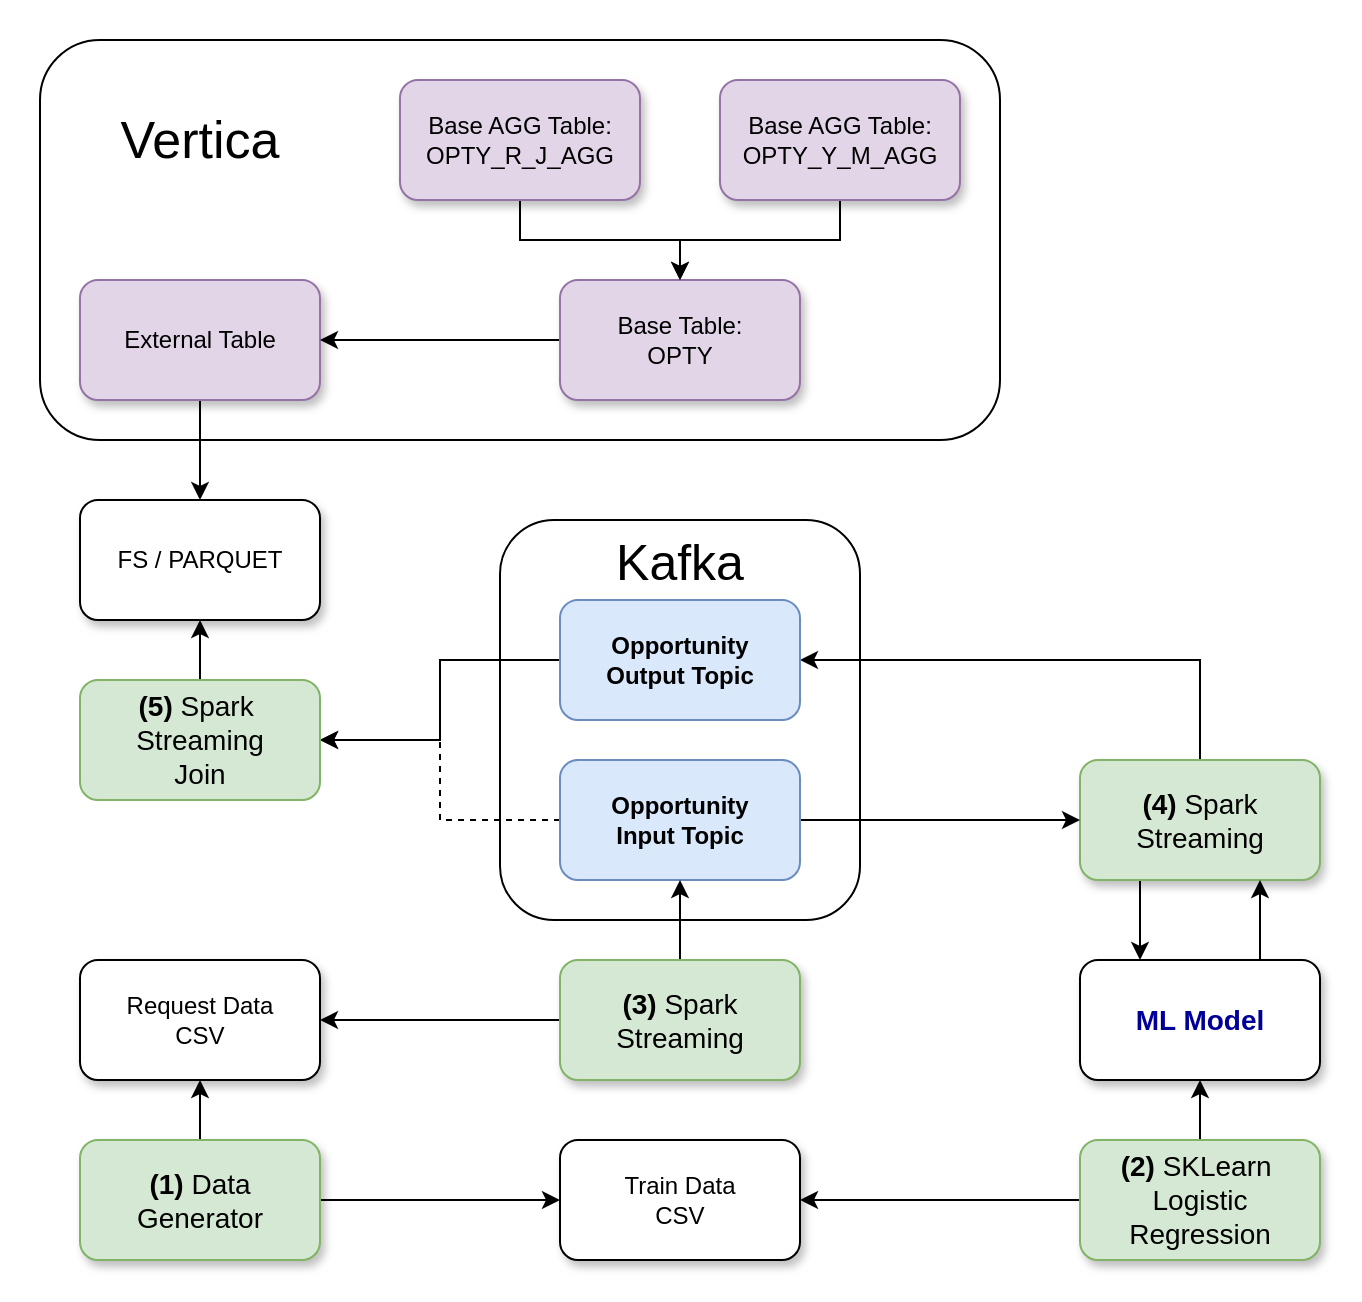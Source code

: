 <mxfile version="12.9.1" type="device"><diagram name="Page-1" id="c7558073-3199-34d8-9f00-42111426c3f3"><mxGraphModel dx="1182" dy="715" grid="1" gridSize="10" guides="1" tooltips="1" connect="1" arrows="1" fold="1" page="1" pageScale="1" pageWidth="826" pageHeight="1169" background="#ffffff" math="0" shadow="0"><root><mxCell id="0"/><mxCell id="1" parent="0"/><mxCell id="9r2EwPHsXH-lXZqjuztb-35" value="" style="rounded=0;whiteSpace=wrap;html=1;shadow=0;glass=0;fontSize=16;align=left;strokeColor=none;" vertex="1" parent="1"><mxGeometry x="80" y="120" width="680" height="650" as="geometry"/></mxCell><mxCell id="9r2EwPHsXH-lXZqjuztb-29" value="" style="rounded=1;whiteSpace=wrap;html=1;fontSize=33;verticalAlign=top;align=left;shadow=0;" vertex="1" parent="1"><mxGeometry x="100" y="140" width="480" height="200" as="geometry"/></mxCell><mxCell id="9r2EwPHsXH-lXZqjuztb-2" value="" style="rounded=1;whiteSpace=wrap;html=1;verticalAlign=top;fontSize=16;fontStyle=1;" vertex="1" parent="1"><mxGeometry x="330" y="380" width="180" height="200" as="geometry"/></mxCell><mxCell id="L6vwLU6ZQLawFVmIJwn_-102" value="" style="edgeStyle=orthogonalEdgeStyle;rounded=0;orthogonalLoop=1;jettySize=auto;html=1;fontStyle=1;fontSize=12;" parent="1" source="L6vwLU6ZQLawFVmIJwn_-97" target="L6vwLU6ZQLawFVmIJwn_-101" edge="1"><mxGeometry relative="1" as="geometry"/></mxCell><mxCell id="L6vwLU6ZQLawFVmIJwn_-141" value="" style="edgeStyle=orthogonalEdgeStyle;rounded=0;orthogonalLoop=1;jettySize=auto;html=1;entryX=1;entryY=0.5;entryDx=0;entryDy=0;fontStyle=1;fontSize=12;" parent="1" source="L6vwLU6ZQLawFVmIJwn_-97" target="L6vwLU6ZQLawFVmIJwn_-138" edge="1"><mxGeometry relative="1" as="geometry"><mxPoint x="460" y="670" as="targetPoint"/></mxGeometry></mxCell><mxCell id="L6vwLU6ZQLawFVmIJwn_-97" value="(2) &lt;span style=&quot;font-weight: normal&quot;&gt;SKLearn&amp;nbsp;&lt;br style=&quot;font-size: 14px&quot;&gt;Logistic&lt;br style=&quot;font-size: 14px&quot;&gt;Regression&lt;/span&gt;" style="rounded=1;whiteSpace=wrap;html=1;fillColor=#d5e8d4;strokeColor=#82b366;shadow=1;fontStyle=1;fontSize=14;" parent="1" vertex="1"><mxGeometry x="620" y="690" width="120" height="60" as="geometry"/></mxCell><mxCell id="L6vwLU6ZQLawFVmIJwn_-99" value="FS / PARQUET" style="rounded=1;whiteSpace=wrap;html=1;shadow=1;fontStyle=0;fontSize=12;" parent="1" vertex="1"><mxGeometry x="120" y="370" width="120" height="60" as="geometry"/></mxCell><mxCell id="L6vwLU6ZQLawFVmIJwn_-146" value="" style="edgeStyle=orthogonalEdgeStyle;rounded=0;orthogonalLoop=1;jettySize=auto;html=1;entryX=0.25;entryY=0;entryDx=0;entryDy=0;fontStyle=1;fontSize=12;exitX=0.25;exitY=1;exitDx=0;exitDy=0;" parent="1" source="L6vwLU6ZQLawFVmIJwn_-100" target="L6vwLU6ZQLawFVmIJwn_-101" edge="1"><mxGeometry relative="1" as="geometry"><mxPoint x="650" y="570" as="sourcePoint"/></mxGeometry></mxCell><mxCell id="H5wyjZ6kGzDite7E-cJy-3" value="" style="edgeStyle=orthogonalEdgeStyle;rounded=0;orthogonalLoop=1;jettySize=auto;html=1;exitX=0.5;exitY=0;exitDx=0;exitDy=0;entryX=1;entryY=0.5;entryDx=0;entryDy=0;fontStyle=1;fontSize=12;" parent="1" source="L6vwLU6ZQLawFVmIJwn_-100" target="H5wyjZ6kGzDite7E-cJy-1" edge="1"><mxGeometry relative="1" as="geometry"><mxPoint x="730" y="440" as="targetPoint"/></mxGeometry></mxCell><mxCell id="L6vwLU6ZQLawFVmIJwn_-100" value="(4)&amp;nbsp;&lt;span style=&quot;font-weight: normal&quot;&gt;Spark &lt;br style=&quot;font-size: 14px&quot;&gt;Streaming&lt;/span&gt;" style="rounded=1;whiteSpace=wrap;html=1;fillColor=#d5e8d4;strokeColor=#82b366;shadow=1;fontStyle=1;fontSize=14;" parent="1" vertex="1"><mxGeometry x="620" y="500" width="120" height="60" as="geometry"/></mxCell><mxCell id="L6vwLU6ZQLawFVmIJwn_-147" value="" style="edgeStyle=orthogonalEdgeStyle;rounded=0;orthogonalLoop=1;jettySize=auto;html=1;entryX=0.75;entryY=1;entryDx=0;entryDy=0;exitX=0.75;exitY=0;exitDx=0;exitDy=0;fontStyle=1;fontSize=12;" parent="1" source="L6vwLU6ZQLawFVmIJwn_-101" target="L6vwLU6ZQLawFVmIJwn_-100" edge="1"><mxGeometry relative="1" as="geometry"/></mxCell><mxCell id="L6vwLU6ZQLawFVmIJwn_-101" value="ML Model" style="rounded=1;whiteSpace=wrap;html=1;shadow=1;fontStyle=1;fontSize=14;fontColor=#000099;" parent="1" vertex="1"><mxGeometry x="620" y="600" width="120" height="60" as="geometry"/></mxCell><mxCell id="L6vwLU6ZQLawFVmIJwn_-116" value="" style="edgeStyle=orthogonalEdgeStyle;rounded=0;orthogonalLoop=1;jettySize=auto;html=1;fontStyle=1;fontSize=12;" parent="1" source="L6vwLU6ZQLawFVmIJwn_-110" target="L6vwLU6ZQLawFVmIJwn_-100" edge="1"><mxGeometry relative="1" as="geometry"/></mxCell><mxCell id="9r2EwPHsXH-lXZqjuztb-13" value="" style="edgeStyle=orthogonalEdgeStyle;rounded=0;orthogonalLoop=1;jettySize=auto;html=1;fontSize=16;entryX=1;entryY=0.5;entryDx=0;entryDy=0;dashed=1;" edge="1" parent="1" source="L6vwLU6ZQLawFVmIJwn_-110" target="9r2EwPHsXH-lXZqjuztb-3"><mxGeometry relative="1" as="geometry"><mxPoint x="280" y="540" as="targetPoint"/></mxGeometry></mxCell><mxCell id="L6vwLU6ZQLawFVmIJwn_-110" value="Opportunity &lt;br style=&quot;font-size: 12px&quot;&gt;Input Topic" style="rounded=1;whiteSpace=wrap;html=1;fontStyle=1;fontSize=12;fillColor=#dae8fc;strokeColor=#6c8ebf;" parent="1" vertex="1"><mxGeometry x="360" y="500" width="120" height="60" as="geometry"/></mxCell><mxCell id="L6vwLU6ZQLawFVmIJwn_-115" value="" style="edgeStyle=orthogonalEdgeStyle;rounded=0;orthogonalLoop=1;jettySize=auto;html=1;exitX=0.5;exitY=0;exitDx=0;exitDy=0;fontStyle=1;fontSize=12;" parent="1" source="L6vwLU6ZQLawFVmIJwn_-114" target="9r2EwPHsXH-lXZqjuztb-5" edge="1"><mxGeometry relative="1" as="geometry"/></mxCell><mxCell id="L6vwLU6ZQLawFVmIJwn_-139" value="" style="edgeStyle=orthogonalEdgeStyle;rounded=0;orthogonalLoop=1;jettySize=auto;html=1;entryX=0;entryY=0.5;entryDx=0;entryDy=0;exitX=1;exitY=0.5;exitDx=0;exitDy=0;fontStyle=1;fontSize=12;" parent="1" source="L6vwLU6ZQLawFVmIJwn_-114" target="L6vwLU6ZQLawFVmIJwn_-138" edge="1"><mxGeometry relative="1" as="geometry"/></mxCell><mxCell id="L6vwLU6ZQLawFVmIJwn_-114" value="(1) &lt;span style=&quot;font-weight: normal&quot;&gt;Data &lt;br style=&quot;font-size: 14px&quot;&gt;Generator&lt;/span&gt;" style="rounded=1;whiteSpace=wrap;html=1;fillColor=#d5e8d4;strokeColor=#82b366;shadow=1;fontStyle=1;fontSize=14;" parent="1" vertex="1"><mxGeometry x="120" y="690" width="120" height="60" as="geometry"/></mxCell><mxCell id="L6vwLU6ZQLawFVmIJwn_-138" value="Train Data&lt;br&gt;CSV" style="rounded=1;whiteSpace=wrap;html=1;shadow=1;fontStyle=0;fontSize=12;" parent="1" vertex="1"><mxGeometry x="360" y="690" width="120" height="60" as="geometry"/></mxCell><mxCell id="L6vwLU6ZQLawFVmIJwn_-127" value="" style="edgeStyle=orthogonalEdgeStyle;rounded=0;orthogonalLoop=1;jettySize=auto;html=1;fontStyle=1;fontSize=12;entryX=0.5;entryY=0;entryDx=0;entryDy=0;" parent="1" source="L6vwLU6ZQLawFVmIJwn_-126" target="L6vwLU6ZQLawFVmIJwn_-99" edge="1"><mxGeometry relative="1" as="geometry"/></mxCell><mxCell id="L6vwLU6ZQLawFVmIJwn_-126" value="External Table" style="rounded=1;whiteSpace=wrap;html=1;fontStyle=0;fontSize=12;fillColor=#e1d5e7;strokeColor=#9673a6;shadow=1;" parent="1" vertex="1"><mxGeometry x="120" y="260" width="120" height="60" as="geometry"/></mxCell><mxCell id="9r2EwPHsXH-lXZqjuztb-24" style="edgeStyle=orthogonalEdgeStyle;rounded=0;orthogonalLoop=1;jettySize=auto;html=1;exitX=0;exitY=0.5;exitDx=0;exitDy=0;entryX=1;entryY=0.5;entryDx=0;entryDy=0;fontSize=14;" edge="1" parent="1" source="9r2EwPHsXH-lXZqjuztb-22" target="L6vwLU6ZQLawFVmIJwn_-126"><mxGeometry relative="1" as="geometry"/></mxCell><mxCell id="9r2EwPHsXH-lXZqjuztb-22" value="Base Table:&lt;br&gt;OPTY" style="rounded=1;whiteSpace=wrap;html=1;fontStyle=0;fontSize=12;fillColor=#e1d5e7;strokeColor=#9673a6;shadow=1;" vertex="1" parent="1"><mxGeometry x="360" y="260" width="120" height="60" as="geometry"/></mxCell><mxCell id="9r2EwPHsXH-lXZqjuztb-9" value="" style="edgeStyle=orthogonalEdgeStyle;rounded=0;orthogonalLoop=1;jettySize=auto;html=1;fontSize=16;entryX=1;entryY=0.5;entryDx=0;entryDy=0;" edge="1" parent="1" source="H5wyjZ6kGzDite7E-cJy-1" target="9r2EwPHsXH-lXZqjuztb-3"><mxGeometry relative="1" as="geometry"><mxPoint x="280" y="450" as="targetPoint"/></mxGeometry></mxCell><mxCell id="H5wyjZ6kGzDite7E-cJy-1" value="Opportunity&lt;br style=&quot;font-size: 12px&quot;&gt;Output Topic" style="rounded=1;whiteSpace=wrap;html=1;fontStyle=1;fontSize=12;fillColor=#dae8fc;strokeColor=#6c8ebf;" parent="1" vertex="1"><mxGeometry x="360" y="420" width="120" height="60" as="geometry"/></mxCell><mxCell id="9r2EwPHsXH-lXZqjuztb-21" value="" style="edgeStyle=orthogonalEdgeStyle;rounded=0;orthogonalLoop=1;jettySize=auto;html=1;fontSize=16;entryX=0.5;entryY=1;entryDx=0;entryDy=0;" edge="1" parent="1" source="9r2EwPHsXH-lXZqjuztb-3" target="L6vwLU6ZQLawFVmIJwn_-99"><mxGeometry relative="1" as="geometry"><mxPoint x="40" y="490" as="targetPoint"/></mxGeometry></mxCell><mxCell id="9r2EwPHsXH-lXZqjuztb-3" value="&lt;b&gt;(5)&lt;/b&gt; Spark&amp;nbsp;&lt;br style=&quot;font-size: 14px&quot;&gt;Streaming &lt;br&gt;Join" style="rounded=1;whiteSpace=wrap;html=1;fontStyle=0;fontSize=14;fillColor=#d5e8d4;strokeColor=#82b366;" vertex="1" parent="1"><mxGeometry x="120" y="460" width="120" height="60" as="geometry"/></mxCell><mxCell id="9r2EwPHsXH-lXZqjuztb-5" value="Request Data&lt;br&gt;CSV" style="rounded=1;whiteSpace=wrap;html=1;shadow=1;fontStyle=0;fontSize=12;" vertex="1" parent="1"><mxGeometry x="120" y="600" width="120" height="60" as="geometry"/></mxCell><mxCell id="9r2EwPHsXH-lXZqjuztb-18" value="" style="edgeStyle=orthogonalEdgeStyle;rounded=0;orthogonalLoop=1;jettySize=auto;html=1;fontSize=16;entryX=1;entryY=0.5;entryDx=0;entryDy=0;" edge="1" parent="1" source="9r2EwPHsXH-lXZqjuztb-14" target="9r2EwPHsXH-lXZqjuztb-5"><mxGeometry relative="1" as="geometry"><mxPoint x="280" y="640" as="targetPoint"/></mxGeometry></mxCell><mxCell id="9r2EwPHsXH-lXZqjuztb-19" value="" style="edgeStyle=orthogonalEdgeStyle;rounded=0;orthogonalLoop=1;jettySize=auto;html=1;fontSize=16;" edge="1" parent="1" source="9r2EwPHsXH-lXZqjuztb-14" target="L6vwLU6ZQLawFVmIJwn_-110"><mxGeometry relative="1" as="geometry"/></mxCell><mxCell id="9r2EwPHsXH-lXZqjuztb-14" value="(3) &lt;span style=&quot;font-weight: normal&quot;&gt;Spark &lt;br style=&quot;font-size: 14px&quot;&gt;Streaming&lt;/span&gt;" style="rounded=1;whiteSpace=wrap;html=1;fillColor=#d5e8d4;strokeColor=#82b366;shadow=1;fontStyle=1;fontSize=14;" vertex="1" parent="1"><mxGeometry x="360" y="600" width="120" height="60" as="geometry"/></mxCell><mxCell id="9r2EwPHsXH-lXZqjuztb-28" value="" style="edgeStyle=orthogonalEdgeStyle;rounded=0;orthogonalLoop=1;jettySize=auto;html=1;fontSize=14;entryX=0.5;entryY=0;entryDx=0;entryDy=0;exitX=0.5;exitY=1;exitDx=0;exitDy=0;" edge="1" parent="1" source="9r2EwPHsXH-lXZqjuztb-25" target="9r2EwPHsXH-lXZqjuztb-22"><mxGeometry relative="1" as="geometry"/></mxCell><mxCell id="9r2EwPHsXH-lXZqjuztb-25" value="Base AGG Table:&lt;br&gt;OPTY_R_J_AGG" style="rounded=1;whiteSpace=wrap;html=1;fontStyle=0;fontSize=12;fillColor=#e1d5e7;strokeColor=#9673a6;shadow=1;glass=0;" vertex="1" parent="1"><mxGeometry x="280" y="160" width="120" height="60" as="geometry"/></mxCell><mxCell id="9r2EwPHsXH-lXZqjuztb-27" value="" style="edgeStyle=orthogonalEdgeStyle;rounded=0;orthogonalLoop=1;jettySize=auto;html=1;fontSize=14;" edge="1" parent="1" source="9r2EwPHsXH-lXZqjuztb-26" target="9r2EwPHsXH-lXZqjuztb-22"><mxGeometry relative="1" as="geometry"/></mxCell><mxCell id="9r2EwPHsXH-lXZqjuztb-26" value="Base AGG Table:&lt;br&gt;OPTY_Y_M_AGG" style="rounded=1;whiteSpace=wrap;html=1;fontStyle=0;fontSize=12;fillColor=#e1d5e7;strokeColor=#9673a6;shadow=1;" vertex="1" parent="1"><mxGeometry x="440" y="160" width="120" height="60" as="geometry"/></mxCell><mxCell id="9r2EwPHsXH-lXZqjuztb-30" value="Vertica" style="text;html=1;strokeColor=none;fillColor=none;align=center;verticalAlign=middle;whiteSpace=wrap;rounded=0;shadow=0;glass=0;fontSize=26;" vertex="1" parent="1"><mxGeometry x="160" y="180" width="40" height="20" as="geometry"/></mxCell><mxCell id="9r2EwPHsXH-lXZqjuztb-33" value="Kafka" style="text;html=1;strokeColor=none;fillColor=none;align=center;verticalAlign=middle;whiteSpace=wrap;rounded=0;shadow=0;glass=0;fontSize=25;" vertex="1" parent="1"><mxGeometry x="400" y="390" width="40" height="20" as="geometry"/></mxCell></root></mxGraphModel></diagram></mxfile>
